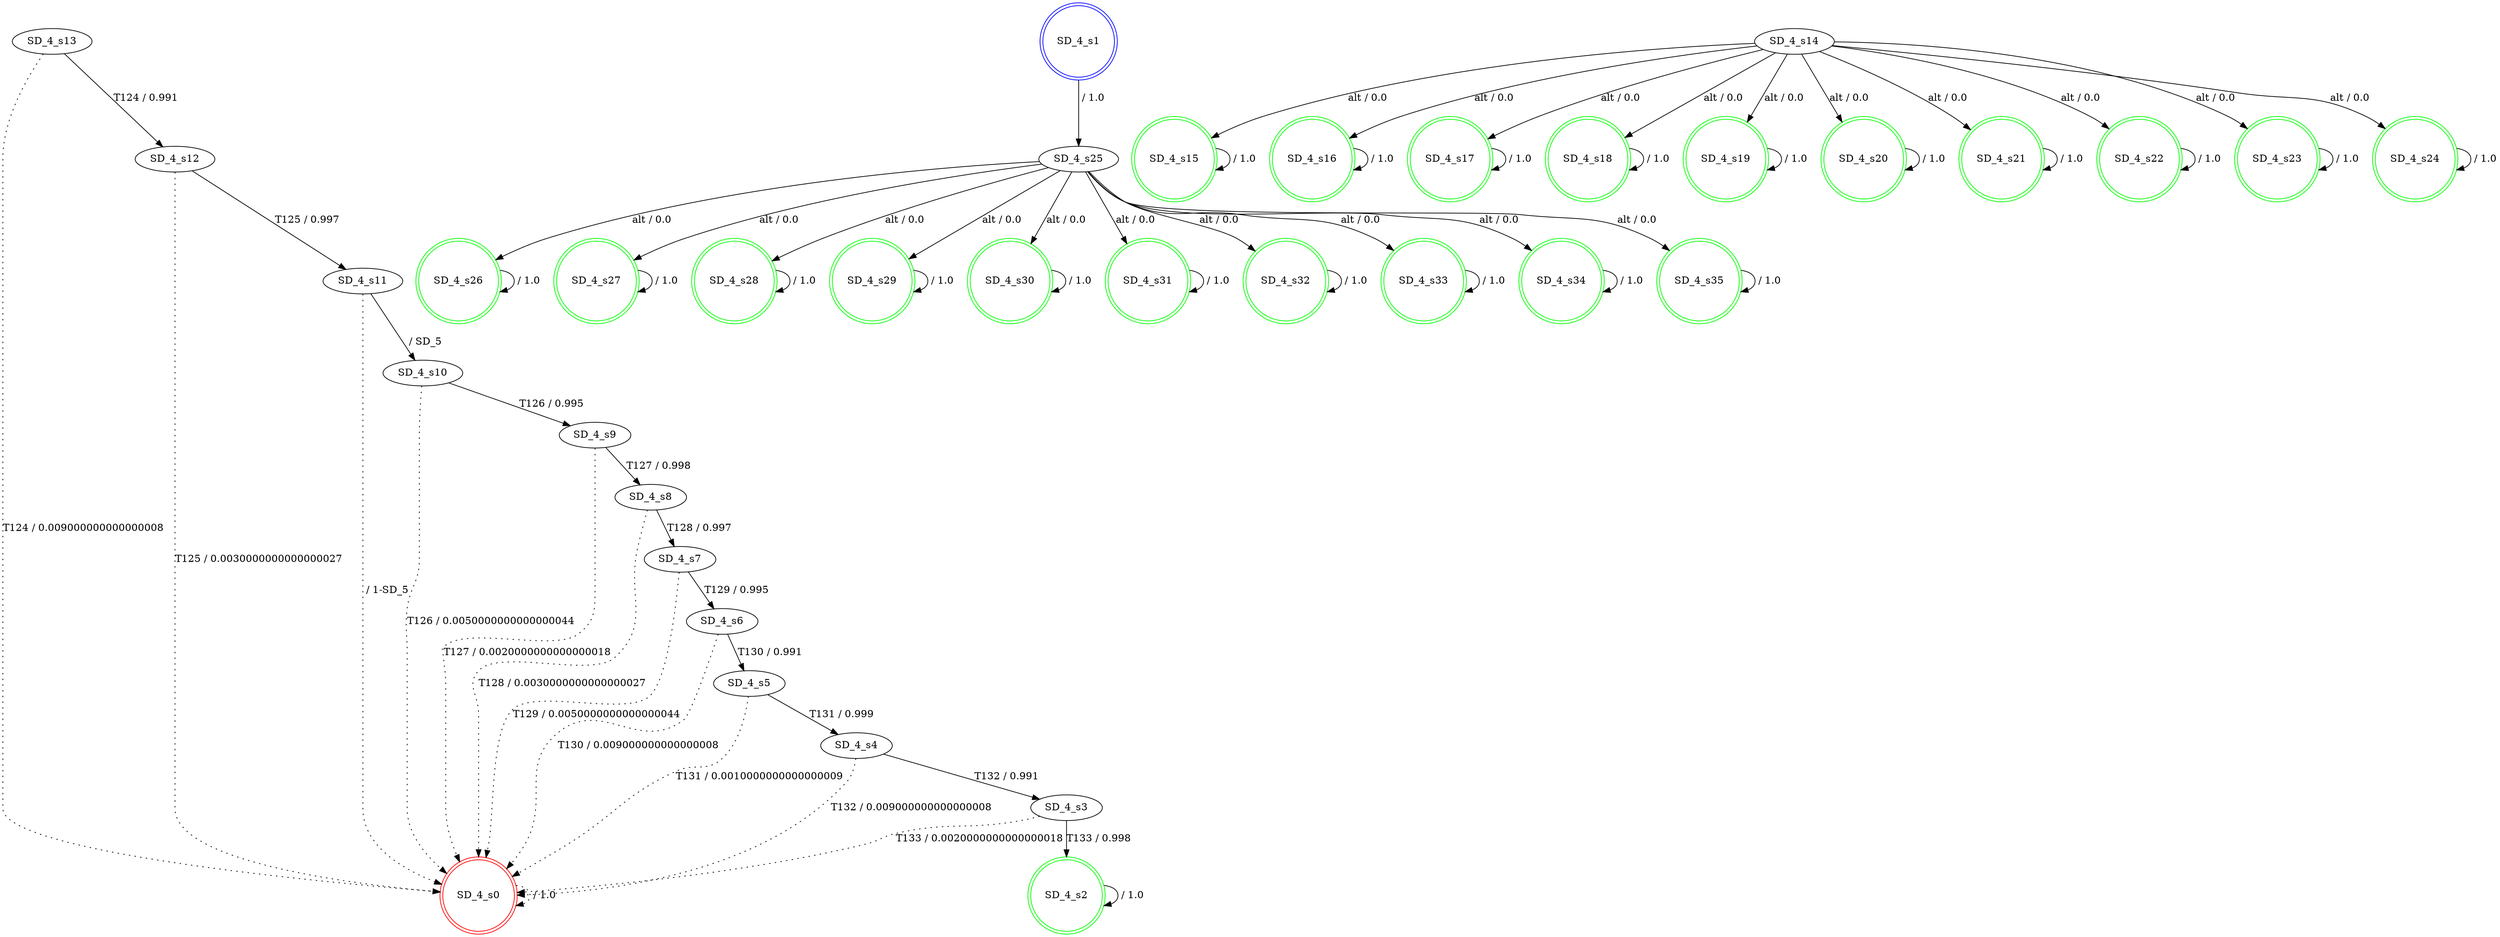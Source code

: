 digraph graphname {
SD_4_s0 [label="SD_4_s0",color=red,shape=doublecircle ];
SD_4_s1 [label="SD_4_s1",color=blue,shape=doublecircle ];
SD_4_s2 [label="SD_4_s2",color=green,shape=doublecircle ];
SD_4_s3 [label="SD_4_s3" ];
SD_4_s4 [label="SD_4_s4" ];
SD_4_s5 [label="SD_4_s5" ];
SD_4_s6 [label="SD_4_s6" ];
SD_4_s7 [label="SD_4_s7" ];
SD_4_s8 [label="SD_4_s8" ];
SD_4_s9 [label="SD_4_s9" ];
SD_4_s10 [label="SD_4_s10" ];
SD_4_s11 [label="SD_4_s11" ];
SD_4_s12 [label="SD_4_s12" ];
SD_4_s13 [label="SD_4_s13" ];
SD_4_s14 [label="SD_4_s14" ];
SD_4_s15 [label="SD_4_s15",color=green,shape=doublecircle ];
SD_4_s16 [label="SD_4_s16",color=green,shape=doublecircle ];
SD_4_s17 [label="SD_4_s17",color=green,shape=doublecircle ];
SD_4_s18 [label="SD_4_s18",color=green,shape=doublecircle ];
SD_4_s19 [label="SD_4_s19",color=green,shape=doublecircle ];
SD_4_s20 [label="SD_4_s20",color=green,shape=doublecircle ];
SD_4_s21 [label="SD_4_s21",color=green,shape=doublecircle ];
SD_4_s22 [label="SD_4_s22",color=green,shape=doublecircle ];
SD_4_s23 [label="SD_4_s23",color=green,shape=doublecircle ];
SD_4_s24 [label="SD_4_s24",color=green,shape=doublecircle ];
SD_4_s25 [label="SD_4_s25" ];
SD_4_s26 [label="SD_4_s26",color=green,shape=doublecircle ];
SD_4_s27 [label="SD_4_s27",color=green,shape=doublecircle ];
SD_4_s28 [label="SD_4_s28",color=green,shape=doublecircle ];
SD_4_s29 [label="SD_4_s29",color=green,shape=doublecircle ];
SD_4_s30 [label="SD_4_s30",color=green,shape=doublecircle ];
SD_4_s31 [label="SD_4_s31",color=green,shape=doublecircle ];
SD_4_s32 [label="SD_4_s32",color=green,shape=doublecircle ];
SD_4_s33 [label="SD_4_s33",color=green,shape=doublecircle ];
SD_4_s34 [label="SD_4_s34",color=green,shape=doublecircle ];
SD_4_s35 [label="SD_4_s35",color=green,shape=doublecircle ];
SD_4_s0 -> SD_4_s0 [label=" / 1.0", style=dotted];
SD_4_s1 -> SD_4_s25 [label=" / 1.0"];
SD_4_s2 -> SD_4_s2 [label=" / 1.0"];
SD_4_s3 -> SD_4_s2 [label="T133 / 0.998"];
SD_4_s3 -> SD_4_s0 [label="T133 / 0.0020000000000000018", style=dotted];
SD_4_s4 -> SD_4_s3 [label="T132 / 0.991"];
SD_4_s4 -> SD_4_s0 [label="T132 / 0.009000000000000008", style=dotted];
SD_4_s5 -> SD_4_s4 [label="T131 / 0.999"];
SD_4_s5 -> SD_4_s0 [label="T131 / 0.0010000000000000009", style=dotted];
SD_4_s6 -> SD_4_s5 [label="T130 / 0.991"];
SD_4_s6 -> SD_4_s0 [label="T130 / 0.009000000000000008", style=dotted];
SD_4_s7 -> SD_4_s6 [label="T129 / 0.995"];
SD_4_s7 -> SD_4_s0 [label="T129 / 0.0050000000000000044", style=dotted];
SD_4_s8 -> SD_4_s7 [label="T128 / 0.997"];
SD_4_s8 -> SD_4_s0 [label="T128 / 0.0030000000000000027", style=dotted];
SD_4_s9 -> SD_4_s8 [label="T127 / 0.998"];
SD_4_s9 -> SD_4_s0 [label="T127 / 0.0020000000000000018", style=dotted];
SD_4_s10 -> SD_4_s9 [label="T126 / 0.995"];
SD_4_s10 -> SD_4_s0 [label="T126 / 0.0050000000000000044", style=dotted];
SD_4_s11 -> SD_4_s10 [label=" / SD_5"];
SD_4_s11 -> SD_4_s0 [label=" / 1-SD_5", style=dotted];
SD_4_s12 -> SD_4_s11 [label="T125 / 0.997"];
SD_4_s12 -> SD_4_s0 [label="T125 / 0.0030000000000000027", style=dotted];
SD_4_s13 -> SD_4_s12 [label="T124 / 0.991"];
SD_4_s13 -> SD_4_s0 [label="T124 / 0.009000000000000008", style=dotted];
SD_4_s14 -> SD_4_s15 [label="alt / 0.0"];
SD_4_s14 -> SD_4_s16 [label="alt / 0.0"];
SD_4_s14 -> SD_4_s17 [label="alt / 0.0"];
SD_4_s14 -> SD_4_s18 [label="alt / 0.0"];
SD_4_s14 -> SD_4_s19 [label="alt / 0.0"];
SD_4_s14 -> SD_4_s20 [label="alt / 0.0"];
SD_4_s14 -> SD_4_s21 [label="alt / 0.0"];
SD_4_s14 -> SD_4_s22 [label="alt / 0.0"];
SD_4_s14 -> SD_4_s23 [label="alt / 0.0"];
SD_4_s14 -> SD_4_s24 [label="alt / 0.0"];
SD_4_s15 -> SD_4_s15 [label=" / 1.0"];
SD_4_s16 -> SD_4_s16 [label=" / 1.0"];
SD_4_s17 -> SD_4_s17 [label=" / 1.0"];
SD_4_s18 -> SD_4_s18 [label=" / 1.0"];
SD_4_s19 -> SD_4_s19 [label=" / 1.0"];
SD_4_s20 -> SD_4_s20 [label=" / 1.0"];
SD_4_s21 -> SD_4_s21 [label=" / 1.0"];
SD_4_s22 -> SD_4_s22 [label=" / 1.0"];
SD_4_s23 -> SD_4_s23 [label=" / 1.0"];
SD_4_s24 -> SD_4_s24 [label=" / 1.0"];
SD_4_s25 -> SD_4_s26 [label="alt / 0.0"];
SD_4_s25 -> SD_4_s27 [label="alt / 0.0"];
SD_4_s25 -> SD_4_s28 [label="alt / 0.0"];
SD_4_s25 -> SD_4_s29 [label="alt / 0.0"];
SD_4_s25 -> SD_4_s30 [label="alt / 0.0"];
SD_4_s25 -> SD_4_s31 [label="alt / 0.0"];
SD_4_s25 -> SD_4_s32 [label="alt / 0.0"];
SD_4_s25 -> SD_4_s33 [label="alt / 0.0"];
SD_4_s25 -> SD_4_s34 [label="alt / 0.0"];
SD_4_s25 -> SD_4_s35 [label="alt / 0.0"];
SD_4_s26 -> SD_4_s26 [label=" / 1.0"];
SD_4_s27 -> SD_4_s27 [label=" / 1.0"];
SD_4_s28 -> SD_4_s28 [label=" / 1.0"];
SD_4_s29 -> SD_4_s29 [label=" / 1.0"];
SD_4_s30 -> SD_4_s30 [label=" / 1.0"];
SD_4_s31 -> SD_4_s31 [label=" / 1.0"];
SD_4_s32 -> SD_4_s32 [label=" / 1.0"];
SD_4_s33 -> SD_4_s33 [label=" / 1.0"];
SD_4_s34 -> SD_4_s34 [label=" / 1.0"];
SD_4_s35 -> SD_4_s35 [label=" / 1.0"];
}